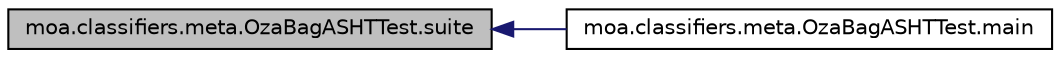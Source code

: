 digraph G
{
  edge [fontname="Helvetica",fontsize="10",labelfontname="Helvetica",labelfontsize="10"];
  node [fontname="Helvetica",fontsize="10",shape=record];
  rankdir=LR;
  Node1 [label="moa.classifiers.meta.OzaBagASHTTest.suite",height=0.2,width=0.4,color="black", fillcolor="grey75", style="filled" fontcolor="black"];
  Node1 -> Node2 [dir=back,color="midnightblue",fontsize="10",style="solid",fontname="Helvetica"];
  Node2 [label="moa.classifiers.meta.OzaBagASHTTest.main",height=0.2,width=0.4,color="black", fillcolor="white", style="filled",URL="$classmoa_1_1classifiers_1_1meta_1_1OzaBagASHTTest.html#a548c55a9176462cdb08da741aa2ac44d",tooltip="Runs the test from commandline."];
}
